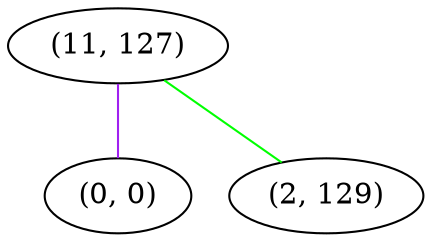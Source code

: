 graph "" {
"(11, 127)";
"(0, 0)";
"(2, 129)";
"(11, 127)" -- "(0, 0)"  [color=purple, key=0, weight=4];
"(11, 127)" -- "(2, 129)"  [color=green, key=0, weight=2];
}
